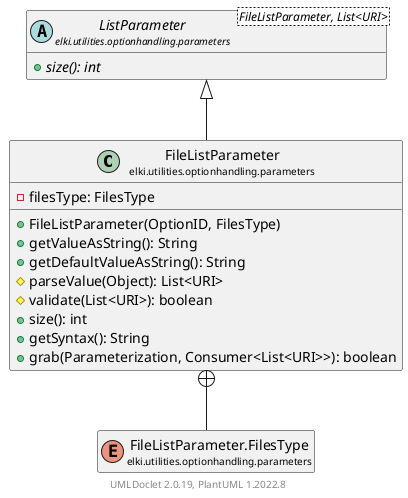 @startuml
    remove .*\.(Instance|Par|Parameterizer|Factory)$
    set namespaceSeparator none
    hide empty fields
    hide empty methods

    class "<size:14>FileListParameter\n<size:10>elki.utilities.optionhandling.parameters" as elki.utilities.optionhandling.parameters.FileListParameter [[FileListParameter.html]] {
        -filesType: FilesType
        +FileListParameter(OptionID, FilesType)
        +getValueAsString(): String
        +getDefaultValueAsString(): String
        #parseValue(Object): List<URI>
        #validate(List<URI>): boolean
        +size(): int
        +getSyntax(): String
        +grab(Parameterization, Consumer<List<URI>>): boolean
    }

    abstract class "<size:14>ListParameter\n<size:10>elki.utilities.optionhandling.parameters" as elki.utilities.optionhandling.parameters.ListParameter<FileListParameter, List<URI>> [[ListParameter.html]] {
        {abstract} +size(): int
    }
    enum "<size:14>FileListParameter.FilesType\n<size:10>elki.utilities.optionhandling.parameters" as elki.utilities.optionhandling.parameters.FileListParameter.FilesType [[FileListParameter.FilesType.html]]

    elki.utilities.optionhandling.parameters.ListParameter <|-- elki.utilities.optionhandling.parameters.FileListParameter
    elki.utilities.optionhandling.parameters.FileListParameter +-- elki.utilities.optionhandling.parameters.FileListParameter.FilesType

    center footer UMLDoclet 2.0.19, PlantUML 1.2022.8
@enduml
